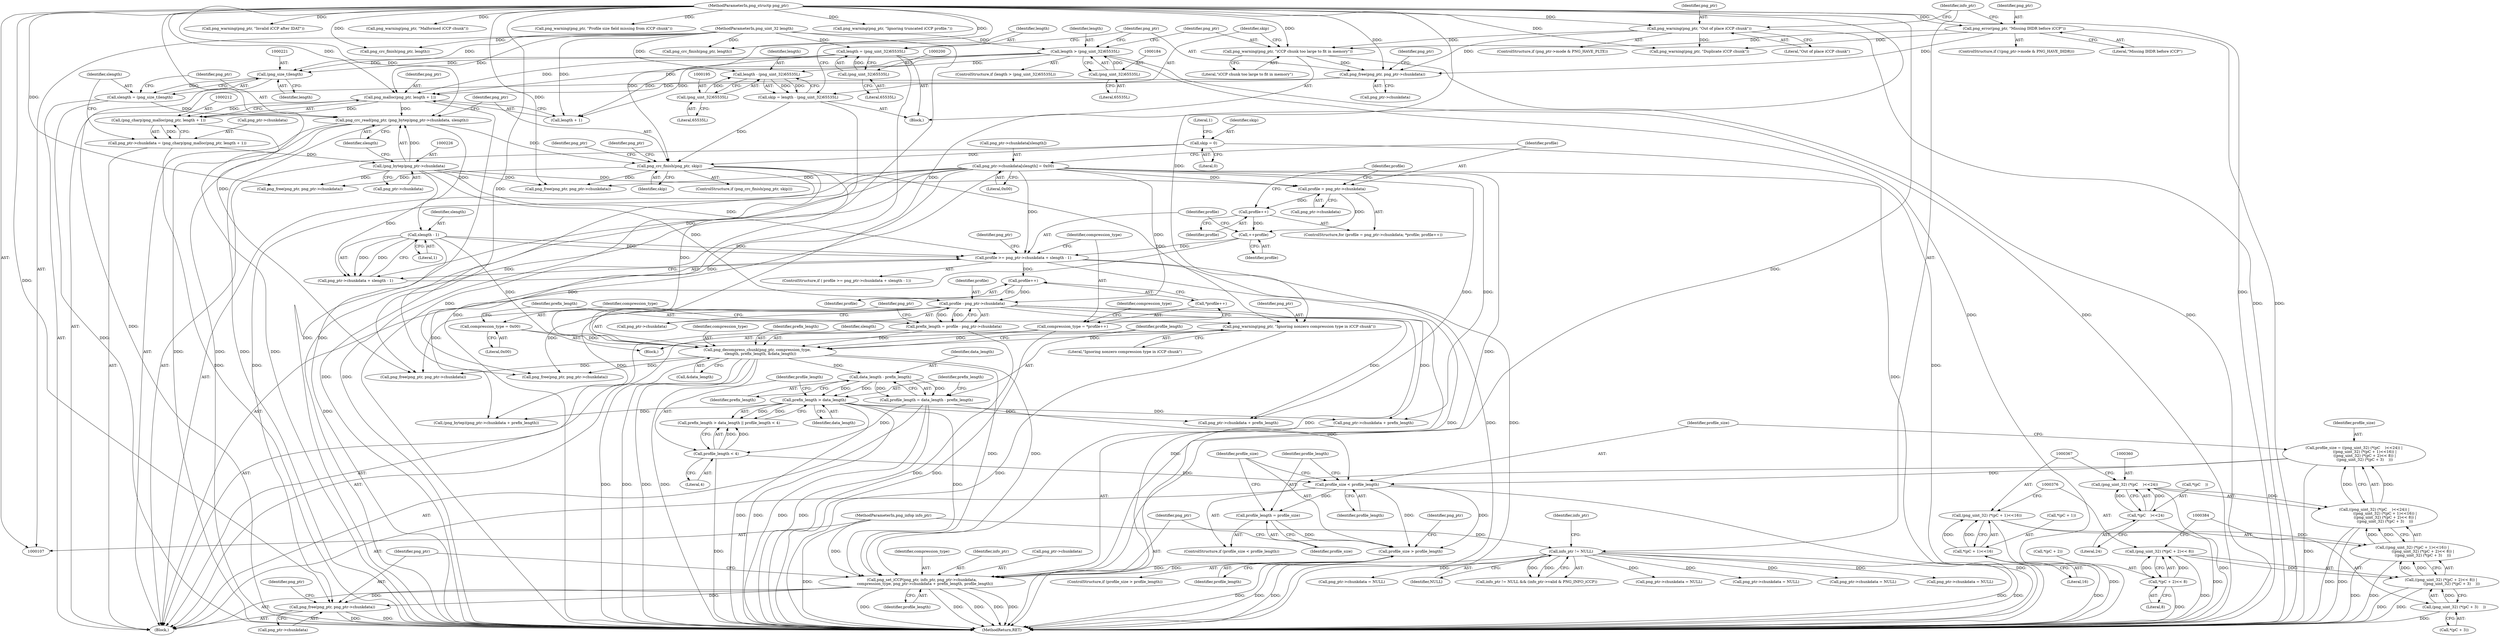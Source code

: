 digraph "0_Chrome_7f3d85b096f66870a15b37c2f40b219b2e292693_16@API" {
"1000428" [label="(Call,png_free(png_ptr, png_ptr->chunkdata))"];
"1000415" [label="(Call,png_set_iCCP(png_ptr, info_ptr, png_ptr->chunkdata,\n     compression_type, png_ptr->chunkdata + prefix_length, profile_length))"];
"1000312" [label="(Call,png_decompress_chunk(png_ptr, compression_type,\n     slength, prefix_length, &data_length))"];
"1000232" [label="(Call,png_crc_finish(png_ptr, skip))"];
"1000223" [label="(Call,png_crc_read(png_ptr, (png_bytep)png_ptr->chunkdata, slength))"];
"1000213" [label="(Call,png_malloc(png_ptr, length + 1))"];
"1000202" [label="(Call,png_free(png_ptr, png_ptr->chunkdata))"];
"1000187" [label="(Call,png_warning(png_ptr, \"iCCP chunk too large to fit in memory\"))"];
"1000159" [label="(Call,png_warning(png_ptr, \"Out of place iCCP chunk\"))"];
"1000108" [label="(MethodParameterIn,png_structp png_ptr)"];
"1000134" [label="(Call,png_error(png_ptr, \"Missing IHDR before iCCP\"))"];
"1000181" [label="(Call,length > (png_uint_32)65535L)"];
"1000110" [label="(MethodParameterIn,png_uint_32 length)"];
"1000183" [label="(Call,(png_uint_32)65535L)"];
"1000197" [label="(Call,length = (png_uint_32)65535L)"];
"1000199" [label="(Call,(png_uint_32)65535L)"];
"1000225" [label="(Call,(png_bytep)png_ptr->chunkdata)"];
"1000207" [label="(Call,png_ptr->chunkdata = (png_charp)png_malloc(png_ptr, length + 1))"];
"1000211" [label="(Call,(png_charp)png_malloc(png_ptr, length + 1))"];
"1000218" [label="(Call,slength = (png_size_t)length)"];
"1000220" [label="(Call,(png_size_t)length)"];
"1000116" [label="(Call,skip = 0)"];
"1000190" [label="(Call,skip = length - (png_uint_32)65535L)"];
"1000192" [label="(Call,length - (png_uint_32)65535L)"];
"1000194" [label="(Call,(png_uint_32)65535L)"];
"1000299" [label="(Call,png_warning(png_ptr, \"Ignoring nonzero compression type in iCCP chunk\"))"];
"1000291" [label="(Call,compression_type = *profile++)"];
"1000302" [label="(Call,compression_type = 0x00)"];
"1000273" [label="(Call,slength - 1)"];
"1000305" [label="(Call,prefix_length = profile - png_ptr->chunkdata)"];
"1000307" [label="(Call,profile - png_ptr->chunkdata)"];
"1000294" [label="(Call,profile++)"];
"1000267" [label="(Call,profile >= png_ptr->chunkdata + slength - 1)"];
"1000264" [label="(Call,++profile)"];
"1000262" [label="(Call,profile++)"];
"1000255" [label="(Call,profile = png_ptr->chunkdata)"];
"1000247" [label="(Call,png_ptr->chunkdata[slength] = 0x00)"];
"1000164" [label="(Call,info_ptr != NULL)"];
"1000109" [label="(MethodParameterIn,png_infop info_ptr)"];
"1000326" [label="(Call,prefix_length > data_length)"];
"1000321" [label="(Call,data_length - prefix_length)"];
"1000397" [label="(Call,profile_size > profile_length)"];
"1000390" [label="(Call,profile_size < profile_length)"];
"1000356" [label="(Call,profile_size = ((png_uint_32) (*(pC    )<<24)) |\n                  ((png_uint_32) (*(pC + 1)<<16)) |\n                  ((png_uint_32) (*(pC + 2)<< 8)) |\n                  ((png_uint_32) (*(pC + 3)    )))"];
"1000358" [label="(Call,((png_uint_32) (*(pC    )<<24)) |\n                  ((png_uint_32) (*(pC + 1)<<16)) |\n                  ((png_uint_32) (*(pC + 2)<< 8)) |\n                  ((png_uint_32) (*(pC + 3)    )))"];
"1000359" [label="(Call,(png_uint_32) (*(pC    )<<24))"];
"1000361" [label="(Call,*(pC    )<<24)"];
"1000365" [label="(Call,((png_uint_32) (*(pC + 1)<<16)) |\n                  ((png_uint_32) (*(pC + 2)<< 8)) |\n                  ((png_uint_32) (*(pC + 3)    )))"];
"1000366" [label="(Call,(png_uint_32) (*(pC + 1)<<16))"];
"1000368" [label="(Call,*(pC + 1)<<16)"];
"1000374" [label="(Call,((png_uint_32) (*(pC + 2)<< 8)) |\n                  ((png_uint_32) (*(pC + 3)    )))"];
"1000375" [label="(Call,(png_uint_32) (*(pC + 2)<< 8))"];
"1000377" [label="(Call,*(pC + 2)<< 8)"];
"1000383" [label="(Call,(png_uint_32) (*(pC + 3)    ))"];
"1000329" [label="(Call,profile_length < 4)"];
"1000319" [label="(Call,profile_length = data_length - prefix_length)"];
"1000393" [label="(Call,profile_length = profile_size)"];
"1000292" [label="(Identifier,compression_type)"];
"1000182" [label="(Identifier,length)"];
"1000326" [label="(Call,prefix_length > data_length)"];
"1000385" [label="(Call,*(pC + 3))"];
"1000349" [label="(Call,(png_bytep)(png_ptr->chunkdata + prefix_length))"];
"1000315" [label="(Identifier,slength)"];
"1000220" [label="(Call,(png_size_t)length)"];
"1000314" [label="(Identifier,compression_type)"];
"1000186" [label="(Block,)"];
"1000257" [label="(Call,png_ptr->chunkdata)"];
"1000232" [label="(Call,png_crc_finish(png_ptr, skip))"];
"1000273" [label="(Call,slength - 1)"];
"1000422" [label="(Call,png_ptr->chunkdata + prefix_length)"];
"1000362" [label="(Call,*(pC    ))"];
"1000373" [label="(Literal,16)"];
"1000301" [label="(Literal,\"Ignoring nonzero compression type in iCCP chunk\")"];
"1000277" [label="(Call,png_free(png_ptr, png_ptr->chunkdata))"];
"1000213" [label="(Call,png_malloc(png_ptr, length + 1))"];
"1000117" [label="(Identifier,skip)"];
"1000219" [label="(Identifier,slength)"];
"1000118" [label="(Literal,0)"];
"1000390" [label="(Call,profile_size < profile_length)"];
"1000211" [label="(Call,(png_charp)png_malloc(png_ptr, length + 1))"];
"1000402" [label="(Identifier,png_ptr)"];
"1000265" [label="(Identifier,profile)"];
"1000304" [label="(Literal,0x00)"];
"1000275" [label="(Literal,1)"];
"1000233" [label="(Identifier,png_ptr)"];
"1000116" [label="(Call,skip = 0)"];
"1000241" [label="(Call,png_ptr->chunkdata = NULL)"];
"1000306" [label="(Identifier,prefix_length)"];
"1000176" [label="(Call,png_crc_finish(png_ptr, length))"];
"1000313" [label="(Identifier,png_ptr)"];
"1000145" [label="(Call,png_warning(png_ptr, \"Invalid iCCP after IDAT\"))"];
"1000234" [label="(Identifier,skip)"];
"1000209" [label="(Identifier,png_ptr)"];
"1000356" [label="(Call,profile_size = ((png_uint_32) (*(pC    )<<24)) |\n                  ((png_uint_32) (*(pC + 1)<<16)) |\n                  ((png_uint_32) (*(pC + 2)<< 8)) |\n                  ((png_uint_32) (*(pC + 3)    )))"];
"1000395" [label="(Identifier,profile_size)"];
"1000328" [label="(Identifier,data_length)"];
"1000236" [label="(Call,png_free(png_ptr, png_ptr->chunkdata))"];
"1000227" [label="(Call,png_ptr->chunkdata)"];
"1000325" [label="(Call,prefix_length > data_length || profile_length < 4)"];
"1000287" [label="(Call,png_warning(png_ptr, \"Malformed iCCP chunk\"))"];
"1000321" [label="(Call,data_length - prefix_length)"];
"1000319" [label="(Call,profile_length = data_length - prefix_length)"];
"1000247" [label="(Call,png_ptr->chunkdata[slength] = 0x00)"];
"1000401" [label="(Call,png_free(png_ptr, png_ptr->chunkdata))"];
"1000297" [label="(Identifier,compression_type)"];
"1000291" [label="(Call,compression_type = *profile++)"];
"1000256" [label="(Identifier,profile)"];
"1000398" [label="(Identifier,profile_size)"];
"1000215" [label="(Call,length + 1)"];
"1000331" [label="(Literal,4)"];
"1000248" [label="(Call,png_ptr->chunkdata[slength])"];
"1000109" [label="(MethodParameterIn,png_infop info_ptr)"];
"1000323" [label="(Identifier,prefix_length)"];
"1000189" [label="(Literal,\"iCCP chunk too large to fit in memory\")"];
"1000161" [label="(Literal,\"Out of place iCCP chunk\")"];
"1000406" [label="(Call,png_ptr->chunkdata = NULL)"];
"1000164" [label="(Call,info_ptr != NULL)"];
"1000136" [label="(Literal,\"Missing IHDR before iCCP\")"];
"1000309" [label="(Call,png_ptr->chunkdata)"];
"1000160" [label="(Identifier,png_ptr)"];
"1000308" [label="(Identifier,profile)"];
"1000169" [label="(Identifier,info_ptr)"];
"1000264" [label="(Call,++profile)"];
"1000375" [label="(Call,(png_uint_32) (*(pC + 2)<< 8))"];
"1000433" [label="(Call,png_ptr->chunkdata = NULL)"];
"1000428" [label="(Call,png_free(png_ptr, png_ptr->chunkdata))"];
"1000383" [label="(Call,(png_uint_32) (*(pC + 3)    ))"];
"1000263" [label="(Identifier,profile)"];
"1000438" [label="(MethodReturn,RET)"];
"1000365" [label="(Call,((png_uint_32) (*(pC + 1)<<16)) |\n                  ((png_uint_32) (*(pC + 2)<< 8)) |\n                  ((png_uint_32) (*(pC + 3)    )))"];
"1000343" [label="(Call,png_warning(png_ptr, \"Profile size field missing from iCCP chunk\"))"];
"1000192" [label="(Call,length - (png_uint_32)65535L)"];
"1000231" [label="(ControlStructure,if (png_crc_finish(png_ptr, skip)))"];
"1000361" [label="(Call,*(pC    )<<24)"];
"1000378" [label="(Call,*(pC + 2))"];
"1000351" [label="(Call,png_ptr->chunkdata + prefix_length)"];
"1000250" [label="(Identifier,png_ptr)"];
"1000224" [label="(Identifier,png_ptr)"];
"1000330" [label="(Identifier,profile_length)"];
"1000427" [label="(Identifier,profile_length)"];
"1000294" [label="(Call,profile++)"];
"1000366" [label="(Call,(png_uint_32) (*(pC + 1)<<16))"];
"1000222" [label="(Identifier,length)"];
"1000303" [label="(Identifier,compression_type)"];
"1000111" [label="(Block,)"];
"1000204" [label="(Call,png_ptr->chunkdata)"];
"1000110" [label="(MethodParameterIn,png_uint_32 length)"];
"1000305" [label="(Call,prefix_length = profile - png_ptr->chunkdata)"];
"1000190" [label="(Call,skip = length - (png_uint_32)65535L)"];
"1000359" [label="(Call,(png_uint_32) (*(pC    )<<24))"];
"1000148" [label="(Call,png_crc_finish(png_ptr, length))"];
"1000108" [label="(MethodParameterIn,png_structp png_ptr)"];
"1000320" [label="(Identifier,profile_length)"];
"1000299" [label="(Call,png_warning(png_ptr, \"Ignoring nonzero compression type in iCCP chunk\"))"];
"1000230" [label="(Identifier,slength)"];
"1000183" [label="(Call,(png_uint_32)65535L)"];
"1000153" [label="(ControlStructure,if (png_ptr->mode & PNG_HAVE_PLTE))"];
"1000300" [label="(Identifier,png_ptr)"];
"1000393" [label="(Call,profile_length = profile_size)"];
"1000127" [label="(ControlStructure,if (!(png_ptr->mode & PNG_HAVE_IHDR)))"];
"1000421" [label="(Identifier,compression_type)"];
"1000282" [label="(Call,png_ptr->chunkdata = NULL)"];
"1000269" [label="(Call,png_ptr->chunkdata + slength - 1)"];
"1000329" [label="(Call,profile_length < 4)"];
"1000253" [label="(Literal,0x00)"];
"1000338" [label="(Call,png_ptr->chunkdata = NULL)"];
"1000268" [label="(Identifier,profile)"];
"1000358" [label="(Call,((png_uint_32) (*(pC    )<<24)) |\n                  ((png_uint_32) (*(pC + 1)<<16)) |\n                  ((png_uint_32) (*(pC + 2)<< 8)) |\n                  ((png_uint_32) (*(pC + 3)    )))"];
"1000368" [label="(Call,*(pC + 1)<<16)"];
"1000134" [label="(Call,png_error(png_ptr, \"Missing IHDR before iCCP\"))"];
"1000274" [label="(Identifier,slength)"];
"1000417" [label="(Identifier,info_ptr)"];
"1000317" [label="(Call,&data_length)"];
"1000394" [label="(Identifier,profile_length)"];
"1000208" [label="(Call,png_ptr->chunkdata)"];
"1000262" [label="(Call,profile++)"];
"1000389" [label="(ControlStructure,if (profile_size < profile_length))"];
"1000392" [label="(Identifier,profile_length)"];
"1000364" [label="(Literal,24)"];
"1000254" [label="(ControlStructure,for (profile = png_ptr->chunkdata; *profile; profile++))"];
"1000369" [label="(Call,*(pC + 1))"];
"1000278" [label="(Identifier,png_ptr)"];
"1000327" [label="(Identifier,prefix_length)"];
"1000197" [label="(Call,length = (png_uint_32)65535L)"];
"1000166" [label="(Identifier,NULL)"];
"1000188" [label="(Identifier,png_ptr)"];
"1000307" [label="(Call,profile - png_ptr->chunkdata)"];
"1000198" [label="(Identifier,length)"];
"1000382" [label="(Literal,8)"];
"1000196" [label="(Literal,65535L)"];
"1000374" [label="(Call,((png_uint_32) (*(pC + 2)<< 8)) |\n                  ((png_uint_32) (*(pC + 3)    )))"];
"1000316" [label="(Identifier,prefix_length)"];
"1000267" [label="(Call,profile >= png_ptr->chunkdata + slength - 1)"];
"1000191" [label="(Identifier,skip)"];
"1000411" [label="(Call,png_warning(png_ptr, \"Ignoring truncated iCCP profile.\"))"];
"1000223" [label="(Call,png_crc_read(png_ptr, (png_bytep)png_ptr->chunkdata, slength))"];
"1000194" [label="(Call,(png_uint_32)65535L)"];
"1000416" [label="(Identifier,png_ptr)"];
"1000180" [label="(ControlStructure,if (length > (png_uint_32)65535L))"];
"1000225" [label="(Call,(png_bytep)png_ptr->chunkdata)"];
"1000295" [label="(Identifier,profile)"];
"1000165" [label="(Identifier,info_ptr)"];
"1000418" [label="(Call,png_ptr->chunkdata)"];
"1000214" [label="(Identifier,png_ptr)"];
"1000135" [label="(Identifier,png_ptr)"];
"1000203" [label="(Identifier,png_ptr)"];
"1000298" [label="(Block,)"];
"1000312" [label="(Call,png_decompress_chunk(png_ptr, compression_type,\n     slength, prefix_length, &data_length))"];
"1000391" [label="(Identifier,profile_size)"];
"1000237" [label="(Identifier,png_ptr)"];
"1000396" [label="(ControlStructure,if (profile_size > profile_length))"];
"1000266" [label="(ControlStructure,if ( profile >= png_ptr->chunkdata + slength - 1))"];
"1000207" [label="(Call,png_ptr->chunkdata = (png_charp)png_malloc(png_ptr, length + 1))"];
"1000159" [label="(Call,png_warning(png_ptr, \"Out of place iCCP chunk\"))"];
"1000187" [label="(Call,png_warning(png_ptr, \"iCCP chunk too large to fit in memory\"))"];
"1000125" [label="(Literal,1)"];
"1000293" [label="(Call,*profile++)"];
"1000377" [label="(Call,*(pC + 2)<< 8)"];
"1000255" [label="(Call,profile = png_ptr->chunkdata)"];
"1000429" [label="(Identifier,png_ptr)"];
"1000163" [label="(Call,info_ptr != NULL && (info_ptr->valid & PNG_INFO_iCCP))"];
"1000322" [label="(Identifier,data_length)"];
"1000397" [label="(Call,profile_size > profile_length)"];
"1000202" [label="(Call,png_free(png_ptr, png_ptr->chunkdata))"];
"1000399" [label="(Identifier,profile_length)"];
"1000201" [label="(Literal,65535L)"];
"1000430" [label="(Call,png_ptr->chunkdata)"];
"1000261" [label="(Identifier,profile)"];
"1000357" [label="(Identifier,profile_size)"];
"1000333" [label="(Call,png_free(png_ptr, png_ptr->chunkdata))"];
"1000218" [label="(Call,slength = (png_size_t)length)"];
"1000173" [label="(Call,png_warning(png_ptr, \"Duplicate iCCP chunk\"))"];
"1000415" [label="(Call,png_set_iCCP(png_ptr, info_ptr, png_ptr->chunkdata,\n     compression_type, png_ptr->chunkdata + prefix_length, profile_length))"];
"1000185" [label="(Literal,65535L)"];
"1000199" [label="(Call,(png_uint_32)65535L)"];
"1000193" [label="(Identifier,length)"];
"1000435" [label="(Identifier,png_ptr)"];
"1000302" [label="(Call,compression_type = 0x00)"];
"1000181" [label="(Call,length > (png_uint_32)65535L)"];
"1000428" -> "1000111"  [label="AST: "];
"1000428" -> "1000430"  [label="CFG: "];
"1000429" -> "1000428"  [label="AST: "];
"1000430" -> "1000428"  [label="AST: "];
"1000435" -> "1000428"  [label="CFG: "];
"1000428" -> "1000438"  [label="DDG: "];
"1000428" -> "1000438"  [label="DDG: "];
"1000415" -> "1000428"  [label="DDG: "];
"1000415" -> "1000428"  [label="DDG: "];
"1000108" -> "1000428"  [label="DDG: "];
"1000247" -> "1000428"  [label="DDG: "];
"1000415" -> "1000111"  [label="AST: "];
"1000415" -> "1000427"  [label="CFG: "];
"1000416" -> "1000415"  [label="AST: "];
"1000417" -> "1000415"  [label="AST: "];
"1000418" -> "1000415"  [label="AST: "];
"1000421" -> "1000415"  [label="AST: "];
"1000422" -> "1000415"  [label="AST: "];
"1000427" -> "1000415"  [label="AST: "];
"1000429" -> "1000415"  [label="CFG: "];
"1000415" -> "1000438"  [label="DDG: "];
"1000415" -> "1000438"  [label="DDG: "];
"1000415" -> "1000438"  [label="DDG: "];
"1000415" -> "1000438"  [label="DDG: "];
"1000415" -> "1000438"  [label="DDG: "];
"1000312" -> "1000415"  [label="DDG: "];
"1000312" -> "1000415"  [label="DDG: "];
"1000108" -> "1000415"  [label="DDG: "];
"1000164" -> "1000415"  [label="DDG: "];
"1000109" -> "1000415"  [label="DDG: "];
"1000247" -> "1000415"  [label="DDG: "];
"1000307" -> "1000415"  [label="DDG: "];
"1000326" -> "1000415"  [label="DDG: "];
"1000397" -> "1000415"  [label="DDG: "];
"1000312" -> "1000111"  [label="AST: "];
"1000312" -> "1000317"  [label="CFG: "];
"1000313" -> "1000312"  [label="AST: "];
"1000314" -> "1000312"  [label="AST: "];
"1000315" -> "1000312"  [label="AST: "];
"1000316" -> "1000312"  [label="AST: "];
"1000317" -> "1000312"  [label="AST: "];
"1000320" -> "1000312"  [label="CFG: "];
"1000312" -> "1000438"  [label="DDG: "];
"1000312" -> "1000438"  [label="DDG: "];
"1000312" -> "1000438"  [label="DDG: "];
"1000312" -> "1000438"  [label="DDG: "];
"1000232" -> "1000312"  [label="DDG: "];
"1000299" -> "1000312"  [label="DDG: "];
"1000108" -> "1000312"  [label="DDG: "];
"1000291" -> "1000312"  [label="DDG: "];
"1000302" -> "1000312"  [label="DDG: "];
"1000273" -> "1000312"  [label="DDG: "];
"1000305" -> "1000312"  [label="DDG: "];
"1000312" -> "1000321"  [label="DDG: "];
"1000312" -> "1000333"  [label="DDG: "];
"1000312" -> "1000401"  [label="DDG: "];
"1000232" -> "1000231"  [label="AST: "];
"1000232" -> "1000234"  [label="CFG: "];
"1000233" -> "1000232"  [label="AST: "];
"1000234" -> "1000232"  [label="AST: "];
"1000237" -> "1000232"  [label="CFG: "];
"1000250" -> "1000232"  [label="CFG: "];
"1000232" -> "1000438"  [label="DDG: "];
"1000232" -> "1000438"  [label="DDG: "];
"1000223" -> "1000232"  [label="DDG: "];
"1000108" -> "1000232"  [label="DDG: "];
"1000116" -> "1000232"  [label="DDG: "];
"1000190" -> "1000232"  [label="DDG: "];
"1000232" -> "1000236"  [label="DDG: "];
"1000232" -> "1000277"  [label="DDG: "];
"1000232" -> "1000299"  [label="DDG: "];
"1000223" -> "1000111"  [label="AST: "];
"1000223" -> "1000230"  [label="CFG: "];
"1000224" -> "1000223"  [label="AST: "];
"1000225" -> "1000223"  [label="AST: "];
"1000230" -> "1000223"  [label="AST: "];
"1000233" -> "1000223"  [label="CFG: "];
"1000223" -> "1000438"  [label="DDG: "];
"1000223" -> "1000438"  [label="DDG: "];
"1000223" -> "1000438"  [label="DDG: "];
"1000213" -> "1000223"  [label="DDG: "];
"1000108" -> "1000223"  [label="DDG: "];
"1000225" -> "1000223"  [label="DDG: "];
"1000218" -> "1000223"  [label="DDG: "];
"1000223" -> "1000273"  [label="DDG: "];
"1000213" -> "1000211"  [label="AST: "];
"1000213" -> "1000215"  [label="CFG: "];
"1000214" -> "1000213"  [label="AST: "];
"1000215" -> "1000213"  [label="AST: "];
"1000211" -> "1000213"  [label="CFG: "];
"1000213" -> "1000438"  [label="DDG: "];
"1000213" -> "1000211"  [label="DDG: "];
"1000213" -> "1000211"  [label="DDG: "];
"1000202" -> "1000213"  [label="DDG: "];
"1000108" -> "1000213"  [label="DDG: "];
"1000181" -> "1000213"  [label="DDG: "];
"1000197" -> "1000213"  [label="DDG: "];
"1000110" -> "1000213"  [label="DDG: "];
"1000202" -> "1000111"  [label="AST: "];
"1000202" -> "1000204"  [label="CFG: "];
"1000203" -> "1000202"  [label="AST: "];
"1000204" -> "1000202"  [label="AST: "];
"1000209" -> "1000202"  [label="CFG: "];
"1000187" -> "1000202"  [label="DDG: "];
"1000159" -> "1000202"  [label="DDG: "];
"1000134" -> "1000202"  [label="DDG: "];
"1000108" -> "1000202"  [label="DDG: "];
"1000187" -> "1000186"  [label="AST: "];
"1000187" -> "1000189"  [label="CFG: "];
"1000188" -> "1000187"  [label="AST: "];
"1000189" -> "1000187"  [label="AST: "];
"1000191" -> "1000187"  [label="CFG: "];
"1000187" -> "1000438"  [label="DDG: "];
"1000159" -> "1000187"  [label="DDG: "];
"1000134" -> "1000187"  [label="DDG: "];
"1000108" -> "1000187"  [label="DDG: "];
"1000159" -> "1000153"  [label="AST: "];
"1000159" -> "1000161"  [label="CFG: "];
"1000160" -> "1000159"  [label="AST: "];
"1000161" -> "1000159"  [label="AST: "];
"1000165" -> "1000159"  [label="CFG: "];
"1000159" -> "1000438"  [label="DDG: "];
"1000108" -> "1000159"  [label="DDG: "];
"1000159" -> "1000173"  [label="DDG: "];
"1000108" -> "1000107"  [label="AST: "];
"1000108" -> "1000438"  [label="DDG: "];
"1000108" -> "1000134"  [label="DDG: "];
"1000108" -> "1000145"  [label="DDG: "];
"1000108" -> "1000148"  [label="DDG: "];
"1000108" -> "1000173"  [label="DDG: "];
"1000108" -> "1000176"  [label="DDG: "];
"1000108" -> "1000236"  [label="DDG: "];
"1000108" -> "1000277"  [label="DDG: "];
"1000108" -> "1000287"  [label="DDG: "];
"1000108" -> "1000299"  [label="DDG: "];
"1000108" -> "1000333"  [label="DDG: "];
"1000108" -> "1000343"  [label="DDG: "];
"1000108" -> "1000401"  [label="DDG: "];
"1000108" -> "1000411"  [label="DDG: "];
"1000134" -> "1000127"  [label="AST: "];
"1000134" -> "1000136"  [label="CFG: "];
"1000135" -> "1000134"  [label="AST: "];
"1000136" -> "1000134"  [label="AST: "];
"1000165" -> "1000134"  [label="CFG: "];
"1000134" -> "1000438"  [label="DDG: "];
"1000134" -> "1000173"  [label="DDG: "];
"1000181" -> "1000180"  [label="AST: "];
"1000181" -> "1000183"  [label="CFG: "];
"1000182" -> "1000181"  [label="AST: "];
"1000183" -> "1000181"  [label="AST: "];
"1000188" -> "1000181"  [label="CFG: "];
"1000203" -> "1000181"  [label="CFG: "];
"1000181" -> "1000438"  [label="DDG: "];
"1000181" -> "1000438"  [label="DDG: "];
"1000110" -> "1000181"  [label="DDG: "];
"1000183" -> "1000181"  [label="DDG: "];
"1000181" -> "1000192"  [label="DDG: "];
"1000181" -> "1000215"  [label="DDG: "];
"1000181" -> "1000220"  [label="DDG: "];
"1000110" -> "1000107"  [label="AST: "];
"1000110" -> "1000438"  [label="DDG: "];
"1000110" -> "1000148"  [label="DDG: "];
"1000110" -> "1000176"  [label="DDG: "];
"1000110" -> "1000192"  [label="DDG: "];
"1000110" -> "1000197"  [label="DDG: "];
"1000110" -> "1000215"  [label="DDG: "];
"1000110" -> "1000220"  [label="DDG: "];
"1000183" -> "1000185"  [label="CFG: "];
"1000184" -> "1000183"  [label="AST: "];
"1000185" -> "1000183"  [label="AST: "];
"1000197" -> "1000186"  [label="AST: "];
"1000197" -> "1000199"  [label="CFG: "];
"1000198" -> "1000197"  [label="AST: "];
"1000199" -> "1000197"  [label="AST: "];
"1000203" -> "1000197"  [label="CFG: "];
"1000197" -> "1000438"  [label="DDG: "];
"1000199" -> "1000197"  [label="DDG: "];
"1000197" -> "1000215"  [label="DDG: "];
"1000197" -> "1000220"  [label="DDG: "];
"1000199" -> "1000201"  [label="CFG: "];
"1000200" -> "1000199"  [label="AST: "];
"1000201" -> "1000199"  [label="AST: "];
"1000225" -> "1000227"  [label="CFG: "];
"1000226" -> "1000225"  [label="AST: "];
"1000227" -> "1000225"  [label="AST: "];
"1000230" -> "1000225"  [label="CFG: "];
"1000207" -> "1000225"  [label="DDG: "];
"1000225" -> "1000236"  [label="DDG: "];
"1000225" -> "1000255"  [label="DDG: "];
"1000225" -> "1000267"  [label="DDG: "];
"1000225" -> "1000269"  [label="DDG: "];
"1000225" -> "1000277"  [label="DDG: "];
"1000225" -> "1000307"  [label="DDG: "];
"1000207" -> "1000111"  [label="AST: "];
"1000207" -> "1000211"  [label="CFG: "];
"1000208" -> "1000207"  [label="AST: "];
"1000211" -> "1000207"  [label="AST: "];
"1000219" -> "1000207"  [label="CFG: "];
"1000207" -> "1000438"  [label="DDG: "];
"1000211" -> "1000207"  [label="DDG: "];
"1000212" -> "1000211"  [label="AST: "];
"1000211" -> "1000438"  [label="DDG: "];
"1000218" -> "1000111"  [label="AST: "];
"1000218" -> "1000220"  [label="CFG: "];
"1000219" -> "1000218"  [label="AST: "];
"1000220" -> "1000218"  [label="AST: "];
"1000224" -> "1000218"  [label="CFG: "];
"1000218" -> "1000438"  [label="DDG: "];
"1000220" -> "1000218"  [label="DDG: "];
"1000220" -> "1000222"  [label="CFG: "];
"1000221" -> "1000220"  [label="AST: "];
"1000222" -> "1000220"  [label="AST: "];
"1000220" -> "1000438"  [label="DDG: "];
"1000116" -> "1000111"  [label="AST: "];
"1000116" -> "1000118"  [label="CFG: "];
"1000117" -> "1000116"  [label="AST: "];
"1000118" -> "1000116"  [label="AST: "];
"1000125" -> "1000116"  [label="CFG: "];
"1000116" -> "1000438"  [label="DDG: "];
"1000190" -> "1000186"  [label="AST: "];
"1000190" -> "1000192"  [label="CFG: "];
"1000191" -> "1000190"  [label="AST: "];
"1000192" -> "1000190"  [label="AST: "];
"1000198" -> "1000190"  [label="CFG: "];
"1000190" -> "1000438"  [label="DDG: "];
"1000192" -> "1000190"  [label="DDG: "];
"1000192" -> "1000190"  [label="DDG: "];
"1000192" -> "1000194"  [label="CFG: "];
"1000193" -> "1000192"  [label="AST: "];
"1000194" -> "1000192"  [label="AST: "];
"1000194" -> "1000192"  [label="DDG: "];
"1000194" -> "1000196"  [label="CFG: "];
"1000195" -> "1000194"  [label="AST: "];
"1000196" -> "1000194"  [label="AST: "];
"1000299" -> "1000298"  [label="AST: "];
"1000299" -> "1000301"  [label="CFG: "];
"1000300" -> "1000299"  [label="AST: "];
"1000301" -> "1000299"  [label="AST: "];
"1000303" -> "1000299"  [label="CFG: "];
"1000299" -> "1000438"  [label="DDG: "];
"1000291" -> "1000111"  [label="AST: "];
"1000291" -> "1000293"  [label="CFG: "];
"1000292" -> "1000291"  [label="AST: "];
"1000293" -> "1000291"  [label="AST: "];
"1000297" -> "1000291"  [label="CFG: "];
"1000291" -> "1000438"  [label="DDG: "];
"1000302" -> "1000298"  [label="AST: "];
"1000302" -> "1000304"  [label="CFG: "];
"1000303" -> "1000302"  [label="AST: "];
"1000304" -> "1000302"  [label="AST: "];
"1000306" -> "1000302"  [label="CFG: "];
"1000273" -> "1000269"  [label="AST: "];
"1000273" -> "1000275"  [label="CFG: "];
"1000274" -> "1000273"  [label="AST: "];
"1000275" -> "1000273"  [label="AST: "];
"1000269" -> "1000273"  [label="CFG: "];
"1000273" -> "1000438"  [label="DDG: "];
"1000273" -> "1000267"  [label="DDG: "];
"1000273" -> "1000267"  [label="DDG: "];
"1000273" -> "1000269"  [label="DDG: "];
"1000273" -> "1000269"  [label="DDG: "];
"1000305" -> "1000111"  [label="AST: "];
"1000305" -> "1000307"  [label="CFG: "];
"1000306" -> "1000305"  [label="AST: "];
"1000307" -> "1000305"  [label="AST: "];
"1000313" -> "1000305"  [label="CFG: "];
"1000305" -> "1000438"  [label="DDG: "];
"1000307" -> "1000305"  [label="DDG: "];
"1000307" -> "1000305"  [label="DDG: "];
"1000307" -> "1000309"  [label="CFG: "];
"1000308" -> "1000307"  [label="AST: "];
"1000309" -> "1000307"  [label="AST: "];
"1000307" -> "1000438"  [label="DDG: "];
"1000294" -> "1000307"  [label="DDG: "];
"1000247" -> "1000307"  [label="DDG: "];
"1000307" -> "1000333"  [label="DDG: "];
"1000307" -> "1000349"  [label="DDG: "];
"1000307" -> "1000351"  [label="DDG: "];
"1000307" -> "1000401"  [label="DDG: "];
"1000307" -> "1000422"  [label="DDG: "];
"1000294" -> "1000293"  [label="AST: "];
"1000294" -> "1000295"  [label="CFG: "];
"1000295" -> "1000294"  [label="AST: "];
"1000293" -> "1000294"  [label="CFG: "];
"1000267" -> "1000294"  [label="DDG: "];
"1000267" -> "1000266"  [label="AST: "];
"1000267" -> "1000269"  [label="CFG: "];
"1000268" -> "1000267"  [label="AST: "];
"1000269" -> "1000267"  [label="AST: "];
"1000278" -> "1000267"  [label="CFG: "];
"1000292" -> "1000267"  [label="CFG: "];
"1000267" -> "1000438"  [label="DDG: "];
"1000267" -> "1000438"  [label="DDG: "];
"1000267" -> "1000438"  [label="DDG: "];
"1000264" -> "1000267"  [label="DDG: "];
"1000247" -> "1000267"  [label="DDG: "];
"1000264" -> "1000111"  [label="AST: "];
"1000264" -> "1000265"  [label="CFG: "];
"1000265" -> "1000264"  [label="AST: "];
"1000268" -> "1000264"  [label="CFG: "];
"1000262" -> "1000264"  [label="DDG: "];
"1000255" -> "1000264"  [label="DDG: "];
"1000262" -> "1000254"  [label="AST: "];
"1000262" -> "1000263"  [label="CFG: "];
"1000263" -> "1000262"  [label="AST: "];
"1000261" -> "1000262"  [label="CFG: "];
"1000255" -> "1000262"  [label="DDG: "];
"1000255" -> "1000254"  [label="AST: "];
"1000255" -> "1000257"  [label="CFG: "];
"1000256" -> "1000255"  [label="AST: "];
"1000257" -> "1000255"  [label="AST: "];
"1000261" -> "1000255"  [label="CFG: "];
"1000247" -> "1000255"  [label="DDG: "];
"1000247" -> "1000111"  [label="AST: "];
"1000247" -> "1000253"  [label="CFG: "];
"1000248" -> "1000247"  [label="AST: "];
"1000253" -> "1000247"  [label="AST: "];
"1000256" -> "1000247"  [label="CFG: "];
"1000247" -> "1000438"  [label="DDG: "];
"1000247" -> "1000269"  [label="DDG: "];
"1000247" -> "1000277"  [label="DDG: "];
"1000247" -> "1000333"  [label="DDG: "];
"1000247" -> "1000349"  [label="DDG: "];
"1000247" -> "1000351"  [label="DDG: "];
"1000247" -> "1000401"  [label="DDG: "];
"1000247" -> "1000422"  [label="DDG: "];
"1000164" -> "1000163"  [label="AST: "];
"1000164" -> "1000166"  [label="CFG: "];
"1000165" -> "1000164"  [label="AST: "];
"1000166" -> "1000164"  [label="AST: "];
"1000169" -> "1000164"  [label="CFG: "];
"1000163" -> "1000164"  [label="CFG: "];
"1000164" -> "1000438"  [label="DDG: "];
"1000164" -> "1000438"  [label="DDG: "];
"1000164" -> "1000163"  [label="DDG: "];
"1000164" -> "1000163"  [label="DDG: "];
"1000109" -> "1000164"  [label="DDG: "];
"1000164" -> "1000241"  [label="DDG: "];
"1000164" -> "1000282"  [label="DDG: "];
"1000164" -> "1000338"  [label="DDG: "];
"1000164" -> "1000406"  [label="DDG: "];
"1000164" -> "1000433"  [label="DDG: "];
"1000109" -> "1000107"  [label="AST: "];
"1000109" -> "1000438"  [label="DDG: "];
"1000326" -> "1000325"  [label="AST: "];
"1000326" -> "1000328"  [label="CFG: "];
"1000327" -> "1000326"  [label="AST: "];
"1000328" -> "1000326"  [label="AST: "];
"1000330" -> "1000326"  [label="CFG: "];
"1000325" -> "1000326"  [label="CFG: "];
"1000326" -> "1000438"  [label="DDG: "];
"1000326" -> "1000438"  [label="DDG: "];
"1000326" -> "1000325"  [label="DDG: "];
"1000326" -> "1000325"  [label="DDG: "];
"1000321" -> "1000326"  [label="DDG: "];
"1000321" -> "1000326"  [label="DDG: "];
"1000326" -> "1000349"  [label="DDG: "];
"1000326" -> "1000351"  [label="DDG: "];
"1000326" -> "1000422"  [label="DDG: "];
"1000321" -> "1000319"  [label="AST: "];
"1000321" -> "1000323"  [label="CFG: "];
"1000322" -> "1000321"  [label="AST: "];
"1000323" -> "1000321"  [label="AST: "];
"1000319" -> "1000321"  [label="CFG: "];
"1000321" -> "1000319"  [label="DDG: "];
"1000321" -> "1000319"  [label="DDG: "];
"1000397" -> "1000396"  [label="AST: "];
"1000397" -> "1000399"  [label="CFG: "];
"1000398" -> "1000397"  [label="AST: "];
"1000399" -> "1000397"  [label="AST: "];
"1000402" -> "1000397"  [label="CFG: "];
"1000416" -> "1000397"  [label="CFG: "];
"1000397" -> "1000438"  [label="DDG: "];
"1000397" -> "1000438"  [label="DDG: "];
"1000397" -> "1000438"  [label="DDG: "];
"1000390" -> "1000397"  [label="DDG: "];
"1000390" -> "1000397"  [label="DDG: "];
"1000393" -> "1000397"  [label="DDG: "];
"1000390" -> "1000389"  [label="AST: "];
"1000390" -> "1000392"  [label="CFG: "];
"1000391" -> "1000390"  [label="AST: "];
"1000392" -> "1000390"  [label="AST: "];
"1000394" -> "1000390"  [label="CFG: "];
"1000398" -> "1000390"  [label="CFG: "];
"1000390" -> "1000438"  [label="DDG: "];
"1000356" -> "1000390"  [label="DDG: "];
"1000329" -> "1000390"  [label="DDG: "];
"1000319" -> "1000390"  [label="DDG: "];
"1000390" -> "1000393"  [label="DDG: "];
"1000356" -> "1000111"  [label="AST: "];
"1000356" -> "1000358"  [label="CFG: "];
"1000357" -> "1000356"  [label="AST: "];
"1000358" -> "1000356"  [label="AST: "];
"1000391" -> "1000356"  [label="CFG: "];
"1000356" -> "1000438"  [label="DDG: "];
"1000358" -> "1000356"  [label="DDG: "];
"1000358" -> "1000356"  [label="DDG: "];
"1000358" -> "1000365"  [label="CFG: "];
"1000359" -> "1000358"  [label="AST: "];
"1000365" -> "1000358"  [label="AST: "];
"1000358" -> "1000438"  [label="DDG: "];
"1000358" -> "1000438"  [label="DDG: "];
"1000359" -> "1000358"  [label="DDG: "];
"1000365" -> "1000358"  [label="DDG: "];
"1000365" -> "1000358"  [label="DDG: "];
"1000359" -> "1000361"  [label="CFG: "];
"1000360" -> "1000359"  [label="AST: "];
"1000361" -> "1000359"  [label="AST: "];
"1000367" -> "1000359"  [label="CFG: "];
"1000359" -> "1000438"  [label="DDG: "];
"1000361" -> "1000359"  [label="DDG: "];
"1000361" -> "1000359"  [label="DDG: "];
"1000361" -> "1000364"  [label="CFG: "];
"1000362" -> "1000361"  [label="AST: "];
"1000364" -> "1000361"  [label="AST: "];
"1000361" -> "1000438"  [label="DDG: "];
"1000365" -> "1000374"  [label="CFG: "];
"1000366" -> "1000365"  [label="AST: "];
"1000374" -> "1000365"  [label="AST: "];
"1000365" -> "1000438"  [label="DDG: "];
"1000365" -> "1000438"  [label="DDG: "];
"1000366" -> "1000365"  [label="DDG: "];
"1000374" -> "1000365"  [label="DDG: "];
"1000374" -> "1000365"  [label="DDG: "];
"1000366" -> "1000368"  [label="CFG: "];
"1000367" -> "1000366"  [label="AST: "];
"1000368" -> "1000366"  [label="AST: "];
"1000376" -> "1000366"  [label="CFG: "];
"1000366" -> "1000438"  [label="DDG: "];
"1000368" -> "1000366"  [label="DDG: "];
"1000368" -> "1000366"  [label="DDG: "];
"1000368" -> "1000373"  [label="CFG: "];
"1000369" -> "1000368"  [label="AST: "];
"1000373" -> "1000368"  [label="AST: "];
"1000368" -> "1000438"  [label="DDG: "];
"1000374" -> "1000383"  [label="CFG: "];
"1000375" -> "1000374"  [label="AST: "];
"1000383" -> "1000374"  [label="AST: "];
"1000374" -> "1000438"  [label="DDG: "];
"1000374" -> "1000438"  [label="DDG: "];
"1000375" -> "1000374"  [label="DDG: "];
"1000383" -> "1000374"  [label="DDG: "];
"1000375" -> "1000377"  [label="CFG: "];
"1000376" -> "1000375"  [label="AST: "];
"1000377" -> "1000375"  [label="AST: "];
"1000384" -> "1000375"  [label="CFG: "];
"1000375" -> "1000438"  [label="DDG: "];
"1000377" -> "1000375"  [label="DDG: "];
"1000377" -> "1000375"  [label="DDG: "];
"1000377" -> "1000382"  [label="CFG: "];
"1000378" -> "1000377"  [label="AST: "];
"1000382" -> "1000377"  [label="AST: "];
"1000377" -> "1000438"  [label="DDG: "];
"1000383" -> "1000385"  [label="CFG: "];
"1000384" -> "1000383"  [label="AST: "];
"1000385" -> "1000383"  [label="AST: "];
"1000383" -> "1000438"  [label="DDG: "];
"1000329" -> "1000325"  [label="AST: "];
"1000329" -> "1000331"  [label="CFG: "];
"1000330" -> "1000329"  [label="AST: "];
"1000331" -> "1000329"  [label="AST: "];
"1000325" -> "1000329"  [label="CFG: "];
"1000329" -> "1000438"  [label="DDG: "];
"1000329" -> "1000325"  [label="DDG: "];
"1000329" -> "1000325"  [label="DDG: "];
"1000319" -> "1000329"  [label="DDG: "];
"1000319" -> "1000111"  [label="AST: "];
"1000320" -> "1000319"  [label="AST: "];
"1000327" -> "1000319"  [label="CFG: "];
"1000319" -> "1000438"  [label="DDG: "];
"1000319" -> "1000438"  [label="DDG: "];
"1000393" -> "1000389"  [label="AST: "];
"1000393" -> "1000395"  [label="CFG: "];
"1000394" -> "1000393"  [label="AST: "];
"1000395" -> "1000393"  [label="AST: "];
"1000398" -> "1000393"  [label="CFG: "];
}
